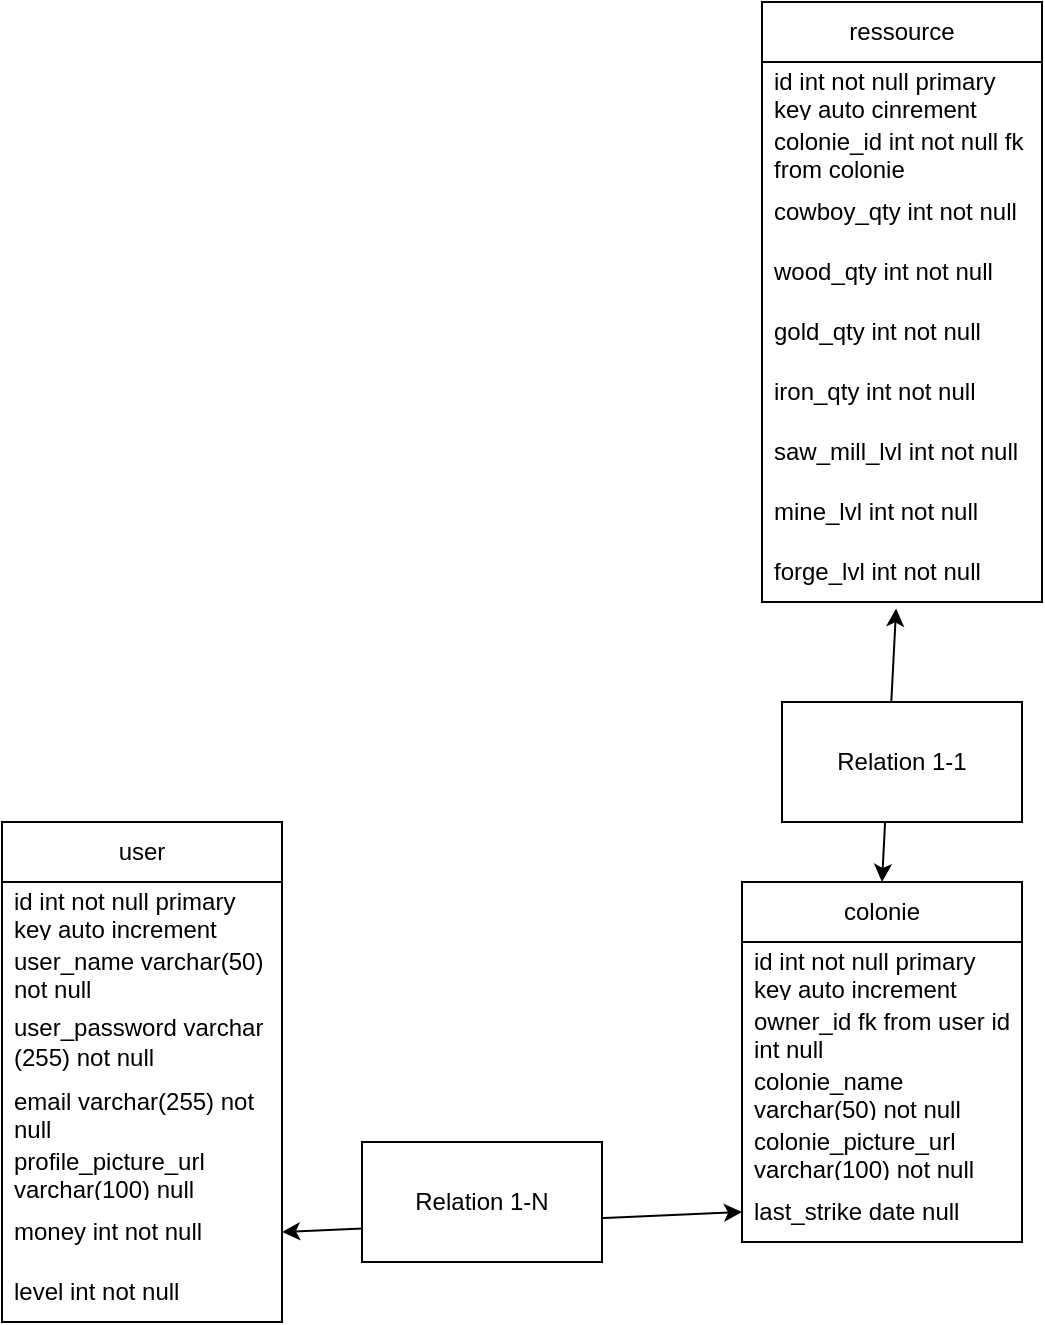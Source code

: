 <mxfile version="21.6.2" type="github">
  <diagram name="Page-1" id="kPPFRaF9VMyvjgiS925B">
    <mxGraphModel dx="1613" dy="1877" grid="1" gridSize="10" guides="1" tooltips="1" connect="1" arrows="1" fold="1" page="1" pageScale="1" pageWidth="827" pageHeight="1169" math="0" shadow="0">
      <root>
        <mxCell id="0" />
        <mxCell id="1" parent="0" />
        <mxCell id="fBOP_-MurM9MZnylX2GK-1" value="user" style="swimlane;fontStyle=0;childLayout=stackLayout;horizontal=1;startSize=30;horizontalStack=0;resizeParent=1;resizeParentMax=0;resizeLast=0;collapsible=1;marginBottom=0;whiteSpace=wrap;html=1;" parent="1" vertex="1">
          <mxGeometry x="90" y="110" width="140" height="250" as="geometry" />
        </mxCell>
        <mxCell id="fBOP_-MurM9MZnylX2GK-2" value="id int not null primary key auto increment " style="text;strokeColor=none;fillColor=none;align=left;verticalAlign=middle;spacingLeft=4;spacingRight=4;overflow=hidden;points=[[0,0.5],[1,0.5]];portConstraint=eastwest;rotatable=0;whiteSpace=wrap;html=1;" parent="fBOP_-MurM9MZnylX2GK-1" vertex="1">
          <mxGeometry y="30" width="140" height="30" as="geometry" />
        </mxCell>
        <mxCell id="m3wW_uefpRR7b-Dhad29-2" value="user_name varchar(50)&amp;nbsp; not null" style="text;strokeColor=none;fillColor=none;align=left;verticalAlign=middle;spacingLeft=4;spacingRight=4;overflow=hidden;points=[[0,0.5],[1,0.5]];portConstraint=eastwest;rotatable=0;whiteSpace=wrap;html=1;" parent="fBOP_-MurM9MZnylX2GK-1" vertex="1">
          <mxGeometry y="60" width="140" height="30" as="geometry" />
        </mxCell>
        <mxCell id="4Z1lxDk_Ewj3VFcE68mQ-3" value="user_password varchar (255) not null" style="text;strokeColor=none;fillColor=none;align=left;verticalAlign=middle;spacingLeft=4;spacingRight=4;overflow=hidden;points=[[0,0.5],[1,0.5]];portConstraint=eastwest;rotatable=0;whiteSpace=wrap;html=1;" vertex="1" parent="fBOP_-MurM9MZnylX2GK-1">
          <mxGeometry y="90" width="140" height="40" as="geometry" />
        </mxCell>
        <mxCell id="m3wW_uefpRR7b-Dhad29-3" value="email varchar(255) not null" style="text;strokeColor=none;fillColor=none;align=left;verticalAlign=middle;spacingLeft=4;spacingRight=4;overflow=hidden;points=[[0,0.5],[1,0.5]];portConstraint=eastwest;rotatable=0;whiteSpace=wrap;html=1;" parent="fBOP_-MurM9MZnylX2GK-1" vertex="1">
          <mxGeometry y="130" width="140" height="30" as="geometry" />
        </mxCell>
        <mxCell id="fBOP_-MurM9MZnylX2GK-34" value="profile_picture_url varchar(100) null" style="text;strokeColor=none;fillColor=none;align=left;verticalAlign=middle;spacingLeft=4;spacingRight=4;overflow=hidden;points=[[0,0.5],[1,0.5]];portConstraint=eastwest;rotatable=0;whiteSpace=wrap;html=1;" parent="fBOP_-MurM9MZnylX2GK-1" vertex="1">
          <mxGeometry y="160" width="140" height="30" as="geometry" />
        </mxCell>
        <mxCell id="fBOP_-MurM9MZnylX2GK-3" value="money int not null" style="text;strokeColor=none;fillColor=none;align=left;verticalAlign=middle;spacingLeft=4;spacingRight=4;overflow=hidden;points=[[0,0.5],[1,0.5]];portConstraint=eastwest;rotatable=0;whiteSpace=wrap;html=1;" parent="fBOP_-MurM9MZnylX2GK-1" vertex="1">
          <mxGeometry y="190" width="140" height="30" as="geometry" />
        </mxCell>
        <mxCell id="fBOP_-MurM9MZnylX2GK-32" value="level int not null" style="text;strokeColor=none;fillColor=none;align=left;verticalAlign=middle;spacingLeft=4;spacingRight=4;overflow=hidden;points=[[0,0.5],[1,0.5]];portConstraint=eastwest;rotatable=0;whiteSpace=wrap;html=1;" parent="fBOP_-MurM9MZnylX2GK-1" vertex="1">
          <mxGeometry y="220" width="140" height="30" as="geometry" />
        </mxCell>
        <mxCell id="fBOP_-MurM9MZnylX2GK-20" value="colonie" style="swimlane;fontStyle=0;childLayout=stackLayout;horizontal=1;startSize=30;horizontalStack=0;resizeParent=1;resizeParentMax=0;resizeLast=0;collapsible=1;marginBottom=0;whiteSpace=wrap;html=1;" parent="1" vertex="1">
          <mxGeometry x="460" y="140" width="140" height="180" as="geometry" />
        </mxCell>
        <mxCell id="fBOP_-MurM9MZnylX2GK-21" value="id int not null primary key auto increment " style="text;strokeColor=none;fillColor=none;align=left;verticalAlign=middle;spacingLeft=4;spacingRight=4;overflow=hidden;points=[[0,0.5],[1,0.5]];portConstraint=eastwest;rotatable=0;whiteSpace=wrap;html=1;" parent="fBOP_-MurM9MZnylX2GK-20" vertex="1">
          <mxGeometry y="30" width="140" height="30" as="geometry" />
        </mxCell>
        <mxCell id="fBOP_-MurM9MZnylX2GK-25" value="owner_id fk from user id int null" style="text;strokeColor=none;fillColor=none;align=left;verticalAlign=middle;spacingLeft=4;spacingRight=4;overflow=hidden;points=[[0,0.5],[1,0.5]];portConstraint=eastwest;rotatable=0;whiteSpace=wrap;html=1;" parent="fBOP_-MurM9MZnylX2GK-20" vertex="1">
          <mxGeometry y="60" width="140" height="30" as="geometry" />
        </mxCell>
        <mxCell id="m3wW_uefpRR7b-Dhad29-13" value="colonie_name varchar(50) not null" style="text;strokeColor=none;fillColor=none;align=left;verticalAlign=middle;spacingLeft=4;spacingRight=4;overflow=hidden;points=[[0,0.5],[1,0.5]];portConstraint=eastwest;rotatable=0;whiteSpace=wrap;html=1;" parent="fBOP_-MurM9MZnylX2GK-20" vertex="1">
          <mxGeometry y="90" width="140" height="30" as="geometry" />
        </mxCell>
        <mxCell id="m3wW_uefpRR7b-Dhad29-14" value="colonie_picture_url varchar(100) not null" style="text;strokeColor=none;fillColor=none;align=left;verticalAlign=middle;spacingLeft=4;spacingRight=4;overflow=hidden;points=[[0,0.5],[1,0.5]];portConstraint=eastwest;rotatable=0;whiteSpace=wrap;html=1;" parent="fBOP_-MurM9MZnylX2GK-20" vertex="1">
          <mxGeometry y="120" width="140" height="30" as="geometry" />
        </mxCell>
        <mxCell id="fBOP_-MurM9MZnylX2GK-38" value="last_strike date null" style="text;strokeColor=none;fillColor=none;align=left;verticalAlign=middle;spacingLeft=4;spacingRight=4;overflow=hidden;points=[[0,0.5],[1,0.5]];portConstraint=eastwest;rotatable=0;whiteSpace=wrap;html=1;" parent="fBOP_-MurM9MZnylX2GK-20" vertex="1">
          <mxGeometry y="150" width="140" height="30" as="geometry" />
        </mxCell>
        <mxCell id="fBOP_-MurM9MZnylX2GK-36" value="" style="endArrow=classic;startArrow=classic;html=1;rounded=0;entryX=0;entryY=0.5;entryDx=0;entryDy=0;exitX=1;exitY=0.5;exitDx=0;exitDy=0;" parent="1" source="fBOP_-MurM9MZnylX2GK-3" target="fBOP_-MurM9MZnylX2GK-38" edge="1">
          <mxGeometry width="50" height="50" relative="1" as="geometry">
            <mxPoint x="230" y="275" as="sourcePoint" />
            <mxPoint x="460" y="275" as="targetPoint" />
          </mxGeometry>
        </mxCell>
        <mxCell id="fBOP_-MurM9MZnylX2GK-24" value="Relation 1-N" style="rounded=0;whiteSpace=wrap;html=1;" parent="1" vertex="1">
          <mxGeometry x="270" y="270" width="120" height="60" as="geometry" />
        </mxCell>
        <mxCell id="fBOP_-MurM9MZnylX2GK-41" value="ressource" style="swimlane;fontStyle=0;childLayout=stackLayout;horizontal=1;startSize=30;horizontalStack=0;resizeParent=1;resizeParentMax=0;resizeLast=0;collapsible=1;marginBottom=0;whiteSpace=wrap;html=1;" parent="1" vertex="1">
          <mxGeometry x="470" y="-300" width="140" height="300" as="geometry" />
        </mxCell>
        <mxCell id="m3wW_uefpRR7b-Dhad29-12" value="id int not null primary key auto cinrement" style="text;strokeColor=none;fillColor=none;align=left;verticalAlign=middle;spacingLeft=4;spacingRight=4;overflow=hidden;points=[[0,0.5],[1,0.5]];portConstraint=eastwest;rotatable=0;whiteSpace=wrap;html=1;" parent="fBOP_-MurM9MZnylX2GK-41" vertex="1">
          <mxGeometry y="30" width="140" height="30" as="geometry" />
        </mxCell>
        <mxCell id="fBOP_-MurM9MZnylX2GK-55" value="colonie_id int not null fk from colonie" style="text;strokeColor=none;fillColor=none;align=left;verticalAlign=middle;spacingLeft=4;spacingRight=4;overflow=hidden;points=[[0,0.5],[1,0.5]];portConstraint=eastwest;rotatable=0;whiteSpace=wrap;html=1;" parent="fBOP_-MurM9MZnylX2GK-41" vertex="1">
          <mxGeometry y="60" width="140" height="30" as="geometry" />
        </mxCell>
        <mxCell id="fBOP_-MurM9MZnylX2GK-47" value="cowboy_qty int not null" style="text;strokeColor=none;fillColor=none;align=left;verticalAlign=middle;spacingLeft=4;spacingRight=4;overflow=hidden;points=[[0,0.5],[1,0.5]];portConstraint=eastwest;rotatable=0;whiteSpace=wrap;html=1;" parent="fBOP_-MurM9MZnylX2GK-41" vertex="1">
          <mxGeometry y="90" width="140" height="30" as="geometry" />
        </mxCell>
        <mxCell id="fBOP_-MurM9MZnylX2GK-48" value="wood_qty int not null" style="text;strokeColor=none;fillColor=none;align=left;verticalAlign=middle;spacingLeft=4;spacingRight=4;overflow=hidden;points=[[0,0.5],[1,0.5]];portConstraint=eastwest;rotatable=0;whiteSpace=wrap;html=1;" parent="fBOP_-MurM9MZnylX2GK-41" vertex="1">
          <mxGeometry y="120" width="140" height="30" as="geometry" />
        </mxCell>
        <mxCell id="m3wW_uefpRR7b-Dhad29-15" value="gold_qty int not null" style="text;strokeColor=none;fillColor=none;align=left;verticalAlign=middle;spacingLeft=4;spacingRight=4;overflow=hidden;points=[[0,0.5],[1,0.5]];portConstraint=eastwest;rotatable=0;whiteSpace=wrap;html=1;" parent="fBOP_-MurM9MZnylX2GK-41" vertex="1">
          <mxGeometry y="150" width="140" height="30" as="geometry" />
        </mxCell>
        <mxCell id="fBOP_-MurM9MZnylX2GK-49" value="&lt;div&gt;iron_qty int not null&lt;/div&gt;" style="text;strokeColor=none;fillColor=none;align=left;verticalAlign=middle;spacingLeft=4;spacingRight=4;overflow=hidden;points=[[0,0.5],[1,0.5]];portConstraint=eastwest;rotatable=0;whiteSpace=wrap;html=1;" parent="fBOP_-MurM9MZnylX2GK-41" vertex="1">
          <mxGeometry y="180" width="140" height="30" as="geometry" />
        </mxCell>
        <mxCell id="fBOP_-MurM9MZnylX2GK-50" value="saw_mill_lvl int not null" style="text;strokeColor=none;fillColor=none;align=left;verticalAlign=middle;spacingLeft=4;spacingRight=4;overflow=hidden;points=[[0,0.5],[1,0.5]];portConstraint=eastwest;rotatable=0;whiteSpace=wrap;html=1;" parent="fBOP_-MurM9MZnylX2GK-41" vertex="1">
          <mxGeometry y="210" width="140" height="30" as="geometry" />
        </mxCell>
        <mxCell id="fBOP_-MurM9MZnylX2GK-51" value="mine_lvl int not null" style="text;strokeColor=none;fillColor=none;align=left;verticalAlign=middle;spacingLeft=4;spacingRight=4;overflow=hidden;points=[[0,0.5],[1,0.5]];portConstraint=eastwest;rotatable=0;whiteSpace=wrap;html=1;" parent="fBOP_-MurM9MZnylX2GK-41" vertex="1">
          <mxGeometry y="240" width="140" height="30" as="geometry" />
        </mxCell>
        <mxCell id="fBOP_-MurM9MZnylX2GK-54" value="forge_lvl int not null" style="text;strokeColor=none;fillColor=none;align=left;verticalAlign=middle;spacingLeft=4;spacingRight=4;overflow=hidden;points=[[0,0.5],[1,0.5]];portConstraint=eastwest;rotatable=0;whiteSpace=wrap;html=1;" parent="fBOP_-MurM9MZnylX2GK-41" vertex="1">
          <mxGeometry y="270" width="140" height="30" as="geometry" />
        </mxCell>
        <mxCell id="fBOP_-MurM9MZnylX2GK-52" value="" style="endArrow=classic;startArrow=classic;html=1;rounded=0;exitX=0.5;exitY=0;exitDx=0;exitDy=0;entryX=0.479;entryY=1.108;entryDx=0;entryDy=0;entryPerimeter=0;" parent="1" source="fBOP_-MurM9MZnylX2GK-20" target="fBOP_-MurM9MZnylX2GK-54" edge="1">
          <mxGeometry width="50" height="50" relative="1" as="geometry">
            <mxPoint x="299" y="-40" as="sourcePoint" />
            <mxPoint x="529" y="-10" as="targetPoint" />
          </mxGeometry>
        </mxCell>
        <mxCell id="fBOP_-MurM9MZnylX2GK-53" value="Relation 1-1" style="rounded=0;whiteSpace=wrap;html=1;" parent="1" vertex="1">
          <mxGeometry x="480" y="50" width="120" height="60" as="geometry" />
        </mxCell>
      </root>
    </mxGraphModel>
  </diagram>
</mxfile>
